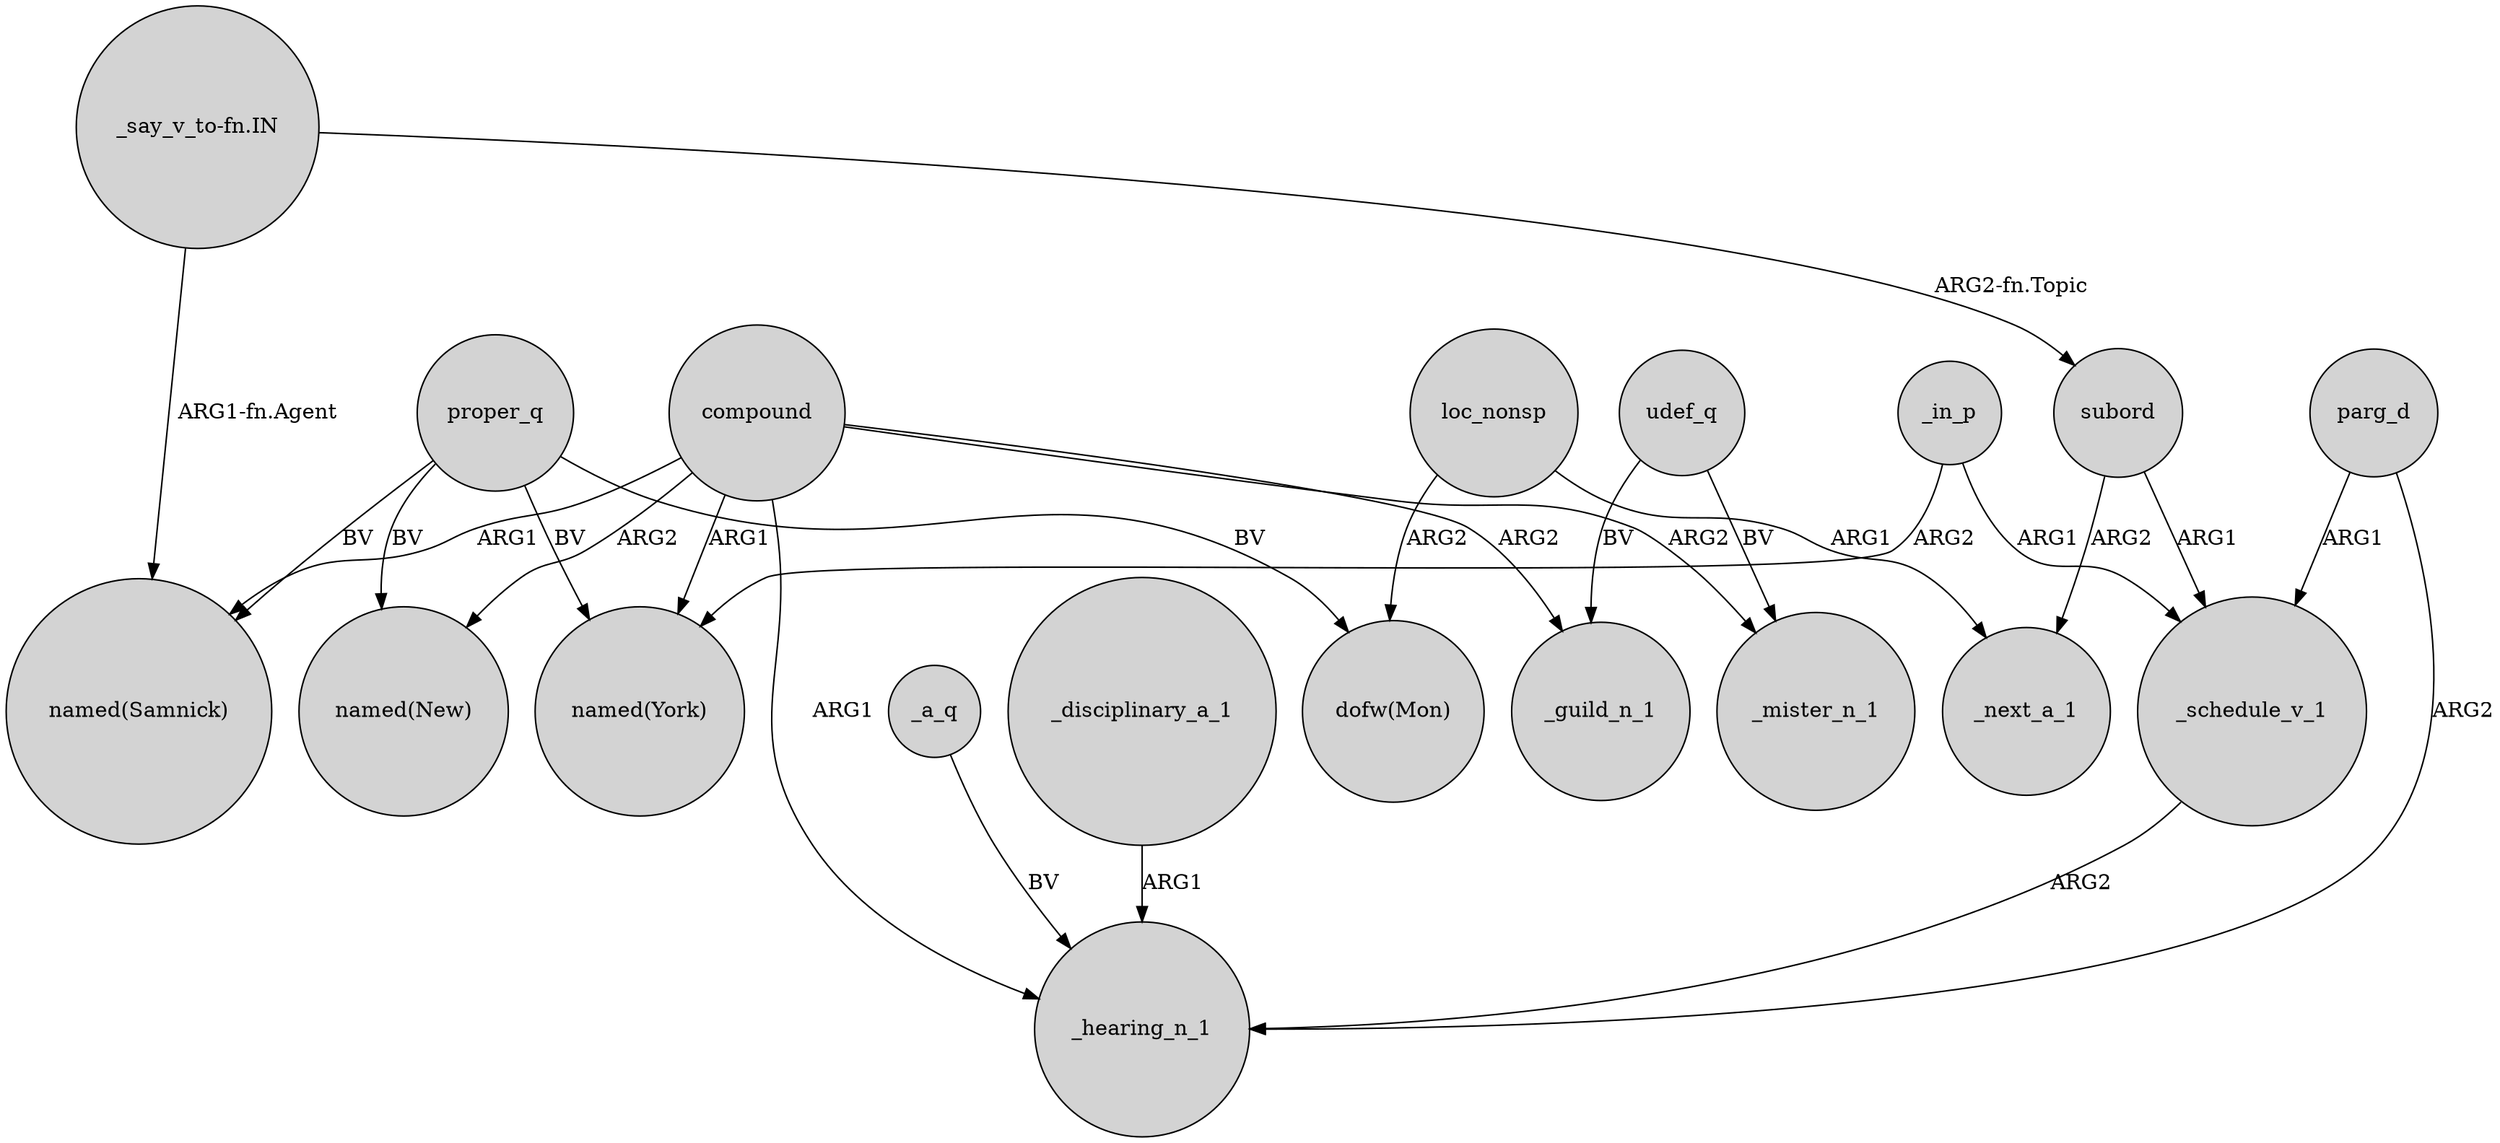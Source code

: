 digraph {
	node [shape=circle style=filled]
	compound -> "named(New)" [label=ARG2]
	compound -> "named(Samnick)" [label=ARG1]
	subord -> _schedule_v_1 [label=ARG1]
	proper_q -> "named(New)" [label=BV]
	compound -> _guild_n_1 [label=ARG2]
	"_say_v_to-fn.IN" -> "named(Samnick)" [label="ARG1-fn.Agent"]
	compound -> _mister_n_1 [label=ARG2]
	_in_p -> _schedule_v_1 [label=ARG1]
	proper_q -> "named(Samnick)" [label=BV]
	udef_q -> _mister_n_1 [label=BV]
	compound -> _hearing_n_1 [label=ARG1]
	loc_nonsp -> _next_a_1 [label=ARG1]
	subord -> _next_a_1 [label=ARG2]
	_a_q -> _hearing_n_1 [label=BV]
	_schedule_v_1 -> _hearing_n_1 [label=ARG2]
	udef_q -> _guild_n_1 [label=BV]
	compound -> "named(York)" [label=ARG1]
	proper_q -> "dofw(Mon)" [label=BV]
	"_say_v_to-fn.IN" -> subord [label="ARG2-fn.Topic"]
	_disciplinary_a_1 -> _hearing_n_1 [label=ARG1]
	_in_p -> "named(York)" [label=ARG2]
	loc_nonsp -> "dofw(Mon)" [label=ARG2]
	parg_d -> _hearing_n_1 [label=ARG2]
	parg_d -> _schedule_v_1 [label=ARG1]
	proper_q -> "named(York)" [label=BV]
}
